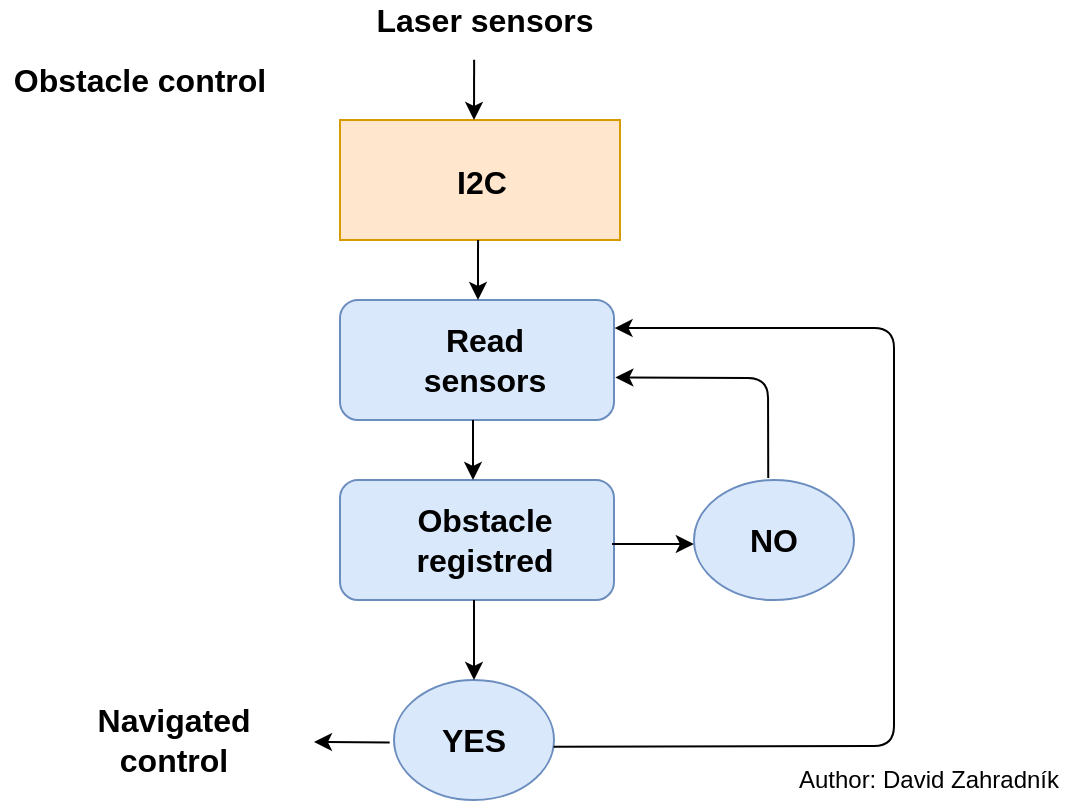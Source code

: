 <mxfile version="10.6.6" type="device"><diagram id="DXPltRMtG1_pYavisWDI" name="Page-1"><mxGraphModel dx="1389" dy="644" grid="1" gridSize="10" guides="1" tooltips="1" connect="1" arrows="1" fold="1" page="1" pageScale="1" pageWidth="583" pageHeight="413" math="0" shadow="0"><root><mxCell id="0"/><mxCell id="1" parent="0"/><mxCell id="7IqJ7a1yL96ZOr6cwv1O-1" value="Obstacle control" style="text;html=1;strokeColor=none;fillColor=none;align=center;verticalAlign=middle;whiteSpace=wrap;rounded=0;fontSize=16;fontStyle=1" parent="1" vertex="1"><mxGeometry x="20" y="33" width="140" height="20" as="geometry"/></mxCell><mxCell id="7IqJ7a1yL96ZOr6cwv1O-2" value="" style="rounded=0;whiteSpace=wrap;html=1;fontSize=16;fillColor=#ffe6cc;strokeColor=#d79b00;fontStyle=1" parent="1" vertex="1"><mxGeometry x="190" y="63" width="140" height="60" as="geometry"/></mxCell><mxCell id="7IqJ7a1yL96ZOr6cwv1O-3" value="I2C" style="text;html=1;strokeColor=none;fillColor=none;align=center;verticalAlign=middle;whiteSpace=wrap;rounded=0;fontSize=16;fontStyle=1" parent="1" vertex="1"><mxGeometry x="240" y="83.5" width="42" height="20" as="geometry"/></mxCell><mxCell id="7IqJ7a1yL96ZOr6cwv1O-4" value="" style="rounded=1;whiteSpace=wrap;html=1;fontSize=16;fillColor=#dae8fc;strokeColor=#6c8ebf;fontStyle=1" parent="1" vertex="1"><mxGeometry x="190" y="153" width="137" height="60" as="geometry"/></mxCell><mxCell id="7IqJ7a1yL96ZOr6cwv1O-5" value="Read sensors" style="text;html=1;strokeColor=none;fillColor=none;align=center;verticalAlign=middle;whiteSpace=wrap;rounded=0;fontSize=16;fontStyle=1" parent="1" vertex="1"><mxGeometry x="217" y="173" width="91" height="20" as="geometry"/></mxCell><mxCell id="7IqJ7a1yL96ZOr6cwv1O-6" value="" style="rounded=1;whiteSpace=wrap;html=1;fontSize=16;fillColor=#dae8fc;strokeColor=#6c8ebf;fontStyle=1" parent="1" vertex="1"><mxGeometry x="190" y="243" width="137" height="60" as="geometry"/></mxCell><mxCell id="7IqJ7a1yL96ZOr6cwv1O-7" value="Obstacle registred" style="text;html=1;align=center;verticalAlign=middle;whiteSpace=wrap;rounded=0;fontSize=16;fontStyle=1" parent="1" vertex="1"><mxGeometry x="217" y="263" width="91" height="20" as="geometry"/></mxCell><mxCell id="7IqJ7a1yL96ZOr6cwv1O-10" value="" style="ellipse;whiteSpace=wrap;html=1;fontSize=16;fillColor=#dae8fc;strokeColor=#6c8ebf;fontStyle=1" parent="1" vertex="1"><mxGeometry x="367" y="243" width="80" height="60" as="geometry"/></mxCell><mxCell id="7IqJ7a1yL96ZOr6cwv1O-11" value="NO" style="text;html=1;strokeColor=none;fillColor=none;align=center;verticalAlign=middle;whiteSpace=wrap;rounded=0;fontSize=16;fontStyle=1" parent="1" vertex="1"><mxGeometry x="387" y="263" width="40" height="20" as="geometry"/></mxCell><mxCell id="7IqJ7a1yL96ZOr6cwv1O-12" value="" style="ellipse;whiteSpace=wrap;html=1;fontSize=16;fillColor=#dae8fc;strokeColor=#6c8ebf;fontStyle=1" parent="1" vertex="1"><mxGeometry x="217" y="343" width="80" height="60" as="geometry"/></mxCell><mxCell id="7IqJ7a1yL96ZOr6cwv1O-13" value="YES" style="text;html=1;strokeColor=none;fillColor=none;align=center;verticalAlign=middle;whiteSpace=wrap;rounded=0;fontSize=16;fontStyle=1" parent="1" vertex="1"><mxGeometry x="237" y="363" width="40" height="20" as="geometry"/></mxCell><mxCell id="7IqJ7a1yL96ZOr6cwv1O-14" value="" style="endArrow=classic;html=1;fontSize=16;exitX=0.493;exitY=0.999;exitDx=0;exitDy=0;exitPerimeter=0;fontStyle=1" parent="1" source="7IqJ7a1yL96ZOr6cwv1O-2" edge="1"><mxGeometry width="50" height="50" relative="1" as="geometry"><mxPoint x="357" y="163" as="sourcePoint"/><mxPoint x="259" y="153" as="targetPoint"/></mxGeometry></mxCell><mxCell id="7IqJ7a1yL96ZOr6cwv1O-15" value="" style="endArrow=classic;html=1;fontSize=16;exitX=0.493;exitY=0.999;exitDx=0;exitDy=0;exitPerimeter=0;fontStyle=1" parent="1" edge="1"><mxGeometry width="50" height="50" relative="1" as="geometry"><mxPoint x="257.065" y="32.935" as="sourcePoint"/><mxPoint x="257" y="63" as="targetPoint"/></mxGeometry></mxCell><mxCell id="7IqJ7a1yL96ZOr6cwv1O-21" value="" style="endArrow=classic;html=1;fontSize=16;exitX=0.493;exitY=0.999;exitDx=0;exitDy=0;exitPerimeter=0;fontStyle=1" parent="1" edge="1"><mxGeometry width="50" height="50" relative="1" as="geometry"><mxPoint x="256.5" y="212.944" as="sourcePoint"/><mxPoint x="256.5" y="243" as="targetPoint"/></mxGeometry></mxCell><mxCell id="7IqJ7a1yL96ZOr6cwv1O-23" value="" style="endArrow=classic;html=1;fontSize=16;exitX=0.493;exitY=0.999;exitDx=0;exitDy=0;exitPerimeter=0;entryX=0.5;entryY=0;entryDx=0;entryDy=0;fontStyle=1" parent="1" target="7IqJ7a1yL96ZOr6cwv1O-12" edge="1"><mxGeometry width="50" height="50" relative="1" as="geometry"><mxPoint x="257" y="302.944" as="sourcePoint"/><mxPoint x="257" y="333" as="targetPoint"/></mxGeometry></mxCell><mxCell id="7IqJ7a1yL96ZOr6cwv1O-24" value="" style="endArrow=classic;html=1;fontSize=16;exitX=0.993;exitY=0.534;exitDx=0;exitDy=0;exitPerimeter=0;entryX=-0.001;entryY=0.534;entryDx=0;entryDy=0;entryPerimeter=0;fontStyle=1" parent="1" source="7IqJ7a1yL96ZOr6cwv1O-6" target="7IqJ7a1yL96ZOr6cwv1O-10" edge="1"><mxGeometry width="50" height="50" relative="1" as="geometry"><mxPoint x="276.5" y="232.944" as="sourcePoint"/><mxPoint x="276.5" y="263" as="targetPoint"/></mxGeometry></mxCell><mxCell id="7IqJ7a1yL96ZOr6cwv1O-25" value="" style="endArrow=classic;html=1;fontSize=16;exitX=0.464;exitY=-0.016;exitDx=0;exitDy=0;exitPerimeter=0;entryX=1.005;entryY=0.645;entryDx=0;entryDy=0;entryPerimeter=0;fontStyle=1" parent="1" source="7IqJ7a1yL96ZOr6cwv1O-10" target="7IqJ7a1yL96ZOr6cwv1O-4" edge="1"><mxGeometry width="50" height="50" relative="1" as="geometry"><mxPoint x="335.81" y="284.905" as="sourcePoint"/><mxPoint x="404" y="63" as="targetPoint"/><Array as="points"><mxPoint x="404" y="192"/></Array></mxGeometry></mxCell><mxCell id="7IqJ7a1yL96ZOr6cwv1O-26" value="" style="endArrow=classic;html=1;fontSize=16;exitX=-0.027;exitY=0.52;exitDx=0;exitDy=0;exitPerimeter=0;fontStyle=1" parent="1" source="7IqJ7a1yL96ZOr6cwv1O-12" edge="1"><mxGeometry width="50" height="50" relative="1" as="geometry"><mxPoint x="267" y="312.944" as="sourcePoint"/><mxPoint x="177" y="374" as="targetPoint"/></mxGeometry></mxCell><mxCell id="7IqJ7a1yL96ZOr6cwv1O-28" value="" style="endArrow=classic;html=1;fontSize=16;exitX=0.997;exitY=0.556;exitDx=0;exitDy=0;exitPerimeter=0;entryX=1.002;entryY=0.234;entryDx=0;entryDy=0;entryPerimeter=0;fontStyle=1" parent="1" source="7IqJ7a1yL96ZOr6cwv1O-12" target="7IqJ7a1yL96ZOr6cwv1O-4" edge="1"><mxGeometry width="50" height="50" relative="1" as="geometry"><mxPoint x="224.857" y="384.429" as="sourcePoint"/><mxPoint x="497" y="376" as="targetPoint"/><Array as="points"><mxPoint x="467" y="376"/><mxPoint x="467" y="167"/></Array></mxGeometry></mxCell><mxCell id="7IqJ7a1yL96ZOr6cwv1O-29" value="Laser sensors" style="text;html=1;strokeColor=none;fillColor=none;align=center;verticalAlign=middle;whiteSpace=wrap;rounded=0;fontSize=16;fontStyle=1" parent="1" vertex="1"><mxGeometry x="172" y="3" width="181" height="20" as="geometry"/></mxCell><mxCell id="7IqJ7a1yL96ZOr6cwv1O-30" value="Navigated control" style="text;html=1;strokeColor=none;fillColor=none;align=center;verticalAlign=middle;whiteSpace=wrap;rounded=0;fontSize=16;fontStyle=1" parent="1" vertex="1"><mxGeometry x="47" y="363" width="120" height="20" as="geometry"/></mxCell><mxCell id="LqiIgX8qiC5sqTLXCg4a-1" value="Author: David Zahradník" style="text;html=1;strokeColor=none;fillColor=none;align=center;verticalAlign=middle;whiteSpace=wrap;rounded=0;" vertex="1" parent="1"><mxGeometry x="407" y="383" width="155" height="20" as="geometry"/></mxCell></root></mxGraphModel></diagram></mxfile>